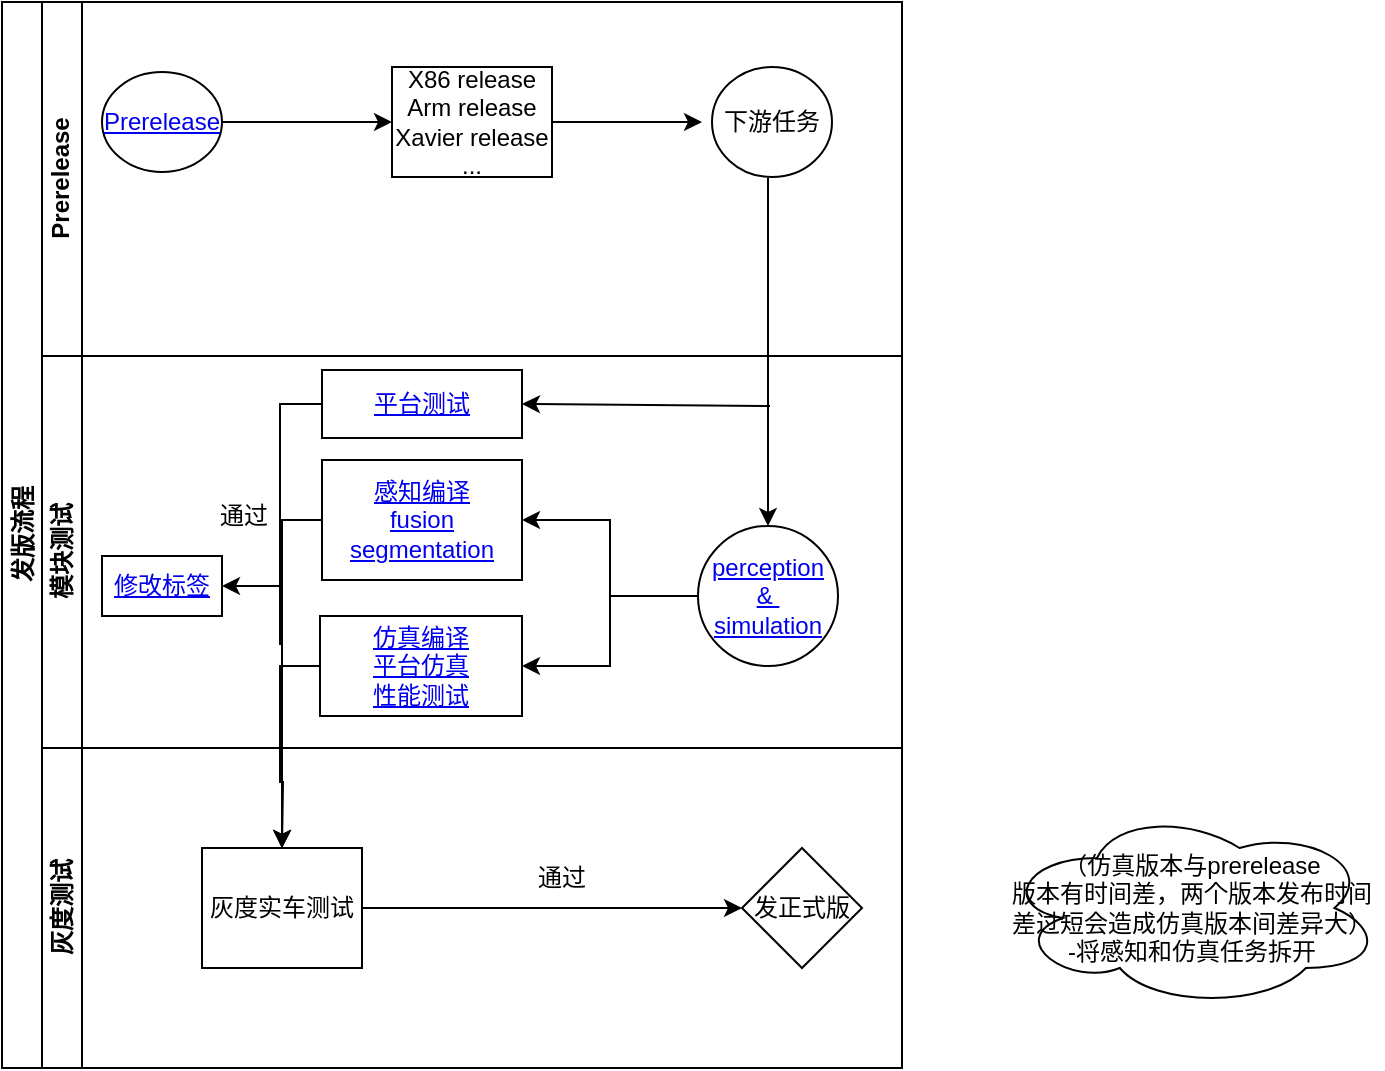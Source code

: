 <mxfile version="21.1.7" type="github">
  <diagram id="prtHgNgQTEPvFCAcTncT" name="Page-1">
    <mxGraphModel dx="1225" dy="738" grid="0" gridSize="10" guides="1" tooltips="1" connect="1" arrows="1" fold="1" page="1" pageScale="1" pageWidth="827" pageHeight="1169" math="0" shadow="0">
      <root>
        <mxCell id="0" />
        <mxCell id="1" parent="0" />
        <mxCell id="dNxyNK7c78bLwvsdeMH5-19" value="发版流程&lt;br&gt;" style="swimlane;html=1;childLayout=stackLayout;resizeParent=1;resizeParentMax=0;horizontal=0;startSize=20;horizontalStack=0;" parent="1" vertex="1">
          <mxGeometry x="120" y="237" width="450" height="533" as="geometry" />
        </mxCell>
        <mxCell id="dNxyNK7c78bLwvsdeMH5-20" value="Prerelease&lt;br&gt;" style="swimlane;html=1;startSize=20;horizontal=0;" parent="dNxyNK7c78bLwvsdeMH5-19" vertex="1">
          <mxGeometry x="20" width="430" height="177" as="geometry" />
        </mxCell>
        <mxCell id="dNxyNK7c78bLwvsdeMH5-25" value="" style="edgeStyle=orthogonalEdgeStyle;rounded=0;orthogonalLoop=1;jettySize=auto;html=1;" parent="dNxyNK7c78bLwvsdeMH5-20" source="dNxyNK7c78bLwvsdeMH5-23" target="dNxyNK7c78bLwvsdeMH5-24" edge="1">
          <mxGeometry relative="1" as="geometry" />
        </mxCell>
        <mxCell id="dNxyNK7c78bLwvsdeMH5-23" value="&lt;a href=&quot;http://jenkins.autowise.ai/job/aw_autowise_prerelease/&quot;&gt;Prerelease&lt;/a&gt;" style="ellipse;whiteSpace=wrap;html=1;" parent="dNxyNK7c78bLwvsdeMH5-20" vertex="1">
          <mxGeometry x="30" y="35" width="60" height="50" as="geometry" />
        </mxCell>
        <mxCell id="paGthWQcGo8uKa_LO1mT-5" style="edgeStyle=orthogonalEdgeStyle;rounded=0;orthogonalLoop=1;jettySize=auto;html=1;" parent="dNxyNK7c78bLwvsdeMH5-20" source="dNxyNK7c78bLwvsdeMH5-24" edge="1">
          <mxGeometry relative="1" as="geometry">
            <mxPoint x="330" y="60" as="targetPoint" />
          </mxGeometry>
        </mxCell>
        <mxCell id="dNxyNK7c78bLwvsdeMH5-24" value="X86 release&lt;br&gt;Arm release&lt;br&gt;Xavier release&lt;br&gt;..." style="rounded=0;whiteSpace=wrap;html=1;fontFamily=Helvetica;fontSize=12;fontColor=#000000;align=center;" parent="dNxyNK7c78bLwvsdeMH5-20" vertex="1">
          <mxGeometry x="175" y="32.5" width="80" height="55" as="geometry" />
        </mxCell>
        <mxCell id="dNxyNK7c78bLwvsdeMH5-32" value="下游任务" style="ellipse;whiteSpace=wrap;html=1;" parent="dNxyNK7c78bLwvsdeMH5-20" vertex="1">
          <mxGeometry x="335" y="32.5" width="60" height="55" as="geometry" />
        </mxCell>
        <mxCell id="paGthWQcGo8uKa_LO1mT-13" style="edgeStyle=orthogonalEdgeStyle;rounded=0;orthogonalLoop=1;jettySize=auto;html=1;exitX=0;exitY=0.5;exitDx=0;exitDy=0;" parent="dNxyNK7c78bLwvsdeMH5-19" source="paGthWQcGo8uKa_LO1mT-8" edge="1">
          <mxGeometry relative="1" as="geometry">
            <mxPoint x="140" y="423" as="targetPoint" />
          </mxGeometry>
        </mxCell>
        <mxCell id="paGthWQcGo8uKa_LO1mT-6" style="edgeStyle=orthogonalEdgeStyle;rounded=0;orthogonalLoop=1;jettySize=auto;html=1;entryX=0.5;entryY=0;entryDx=0;entryDy=0;" parent="dNxyNK7c78bLwvsdeMH5-19" target="paGthWQcGo8uKa_LO1mT-7" edge="1">
          <mxGeometry relative="1" as="geometry">
            <mxPoint x="362" y="140.5" as="targetPoint" />
            <mxPoint x="383" y="91" as="sourcePoint" />
            <Array as="points">
              <mxPoint x="383" y="88" />
              <mxPoint x="383" y="150" />
              <mxPoint x="385" y="150" />
            </Array>
          </mxGeometry>
        </mxCell>
        <mxCell id="dNxyNK7c78bLwvsdeMH5-21" value="模块测试&lt;br&gt;" style="swimlane;html=1;startSize=20;horizontal=0;" parent="dNxyNK7c78bLwvsdeMH5-19" vertex="1">
          <mxGeometry x="20" y="177" width="430" height="196" as="geometry" />
        </mxCell>
        <mxCell id="dNxyNK7c78bLwvsdeMH5-26" value="&lt;a href=&quot;http://jenkins.autowise.ai/job/aw_perception_benchmark_release/&quot;&gt;感知编译&lt;/a&gt;&lt;br&gt;&lt;a href=&quot;http://jenkins.autowise.ai/job/aw_perception_benchmark_fusion/&quot;&gt;fusion&lt;/a&gt;&lt;br&gt;&lt;a href=&quot;http://jenkins.autowise.ai/job/aw_perception_benchmark_segmentation/&quot;&gt;segmentation&lt;/a&gt;" style="rounded=0;whiteSpace=wrap;html=1;fontFamily=Helvetica;fontSize=12;fontColor=#000000;align=center;" parent="dNxyNK7c78bLwvsdeMH5-21" vertex="1">
          <mxGeometry x="140" y="52" width="100" height="60" as="geometry" />
        </mxCell>
        <mxCell id="paGthWQcGo8uKa_LO1mT-9" style="edgeStyle=orthogonalEdgeStyle;rounded=0;orthogonalLoop=1;jettySize=auto;html=1;entryX=1;entryY=0.5;entryDx=0;entryDy=0;" parent="dNxyNK7c78bLwvsdeMH5-21" source="paGthWQcGo8uKa_LO1mT-7" target="dNxyNK7c78bLwvsdeMH5-26" edge="1">
          <mxGeometry relative="1" as="geometry" />
        </mxCell>
        <mxCell id="paGthWQcGo8uKa_LO1mT-10" style="edgeStyle=orthogonalEdgeStyle;rounded=0;orthogonalLoop=1;jettySize=auto;html=1;exitX=0;exitY=0.5;exitDx=0;exitDy=0;entryX=1;entryY=0.5;entryDx=0;entryDy=0;" parent="dNxyNK7c78bLwvsdeMH5-21" source="paGthWQcGo8uKa_LO1mT-7" target="paGthWQcGo8uKa_LO1mT-8" edge="1">
          <mxGeometry relative="1" as="geometry" />
        </mxCell>
        <mxCell id="paGthWQcGo8uKa_LO1mT-7" value="&lt;a href=&quot;http://jenkins.autowise.ai/job/aw_autowise_prerelease_simulation_perception&quot;&gt;perception &amp;amp;&amp;nbsp;&lt;br&gt;simulation&lt;/a&gt;" style="ellipse;whiteSpace=wrap;html=1;" parent="dNxyNK7c78bLwvsdeMH5-21" vertex="1">
          <mxGeometry x="328" y="85" width="70" height="70" as="geometry" />
        </mxCell>
        <mxCell id="paGthWQcGo8uKa_LO1mT-8" value="&lt;a href=&quot;http://jenkins.autowise.ai/job/aw_simulation_release/&quot;&gt;仿真编译&lt;/a&gt;&lt;br&gt;&lt;a href=&quot;http://jenkins.autowise.ai/job/aw_autowise_regression_platform_test/&quot;&gt;平台仿真&lt;/a&gt;&lt;br&gt;&lt;a href=&quot;http://jenkins.autowise.ai/job/aw_autowise_monitor/&quot;&gt;性能测试&lt;/a&gt;" style="rounded=0;whiteSpace=wrap;html=1;fontFamily=Helvetica;fontSize=12;fontColor=#000000;align=center;" parent="dNxyNK7c78bLwvsdeMH5-21" vertex="1">
          <mxGeometry x="139" y="130" width="101" height="50" as="geometry" />
        </mxCell>
        <mxCell id="paGthWQcGo8uKa_LO1mT-15" value="&lt;a href=&quot;http://jenkins.autowise.ai/job/aw_autowise_version_label/&quot;&gt;修改标签&lt;/a&gt;" style="rounded=0;whiteSpace=wrap;html=1;" parent="dNxyNK7c78bLwvsdeMH5-21" vertex="1">
          <mxGeometry x="30" y="100" width="60" height="30" as="geometry" />
        </mxCell>
        <mxCell id="paGthWQcGo8uKa_LO1mT-16" value="" style="endArrow=classic;html=1;rounded=0;entryX=1;entryY=0.5;entryDx=0;entryDy=0;" parent="dNxyNK7c78bLwvsdeMH5-21" target="paGthWQcGo8uKa_LO1mT-15" edge="1">
          <mxGeometry width="50" height="50" relative="1" as="geometry">
            <mxPoint x="120" y="115" as="sourcePoint" />
            <mxPoint x="100" y="100" as="targetPoint" />
          </mxGeometry>
        </mxCell>
        <mxCell id="paGthWQcGo8uKa_LO1mT-17" value="通过" style="text;html=1;strokeColor=none;fillColor=none;align=center;verticalAlign=middle;whiteSpace=wrap;rounded=0;" parent="dNxyNK7c78bLwvsdeMH5-21" vertex="1">
          <mxGeometry x="71" y="65" width="60" height="30" as="geometry" />
        </mxCell>
        <mxCell id="Bg97Y_3P5Fy_UihjfmW1-1" value="&lt;a href=&quot;http://jenkins.autowise.ai/job/autowise_platform_node_test/&quot;&gt;平台测试&lt;/a&gt;" style="rounded=0;whiteSpace=wrap;html=1;" vertex="1" parent="dNxyNK7c78bLwvsdeMH5-21">
          <mxGeometry x="140" y="7" width="100" height="34" as="geometry" />
        </mxCell>
        <mxCell id="Bg97Y_3P5Fy_UihjfmW1-2" value="" style="endArrow=classic;html=1;rounded=0;entryX=1;entryY=0.5;entryDx=0;entryDy=0;" edge="1" parent="dNxyNK7c78bLwvsdeMH5-21" target="Bg97Y_3P5Fy_UihjfmW1-1">
          <mxGeometry width="50" height="50" relative="1" as="geometry">
            <mxPoint x="364" y="25" as="sourcePoint" />
            <mxPoint x="277" y="27" as="targetPoint" />
          </mxGeometry>
        </mxCell>
        <mxCell id="dNxyNK7c78bLwvsdeMH5-22" value="灰度测试&lt;br&gt;" style="swimlane;html=1;startSize=20;horizontal=0;" parent="dNxyNK7c78bLwvsdeMH5-19" vertex="1">
          <mxGeometry x="20" y="373" width="430" height="160" as="geometry" />
        </mxCell>
        <mxCell id="dNxyNK7c78bLwvsdeMH5-37" value="" style="edgeStyle=orthogonalEdgeStyle;rounded=0;orthogonalLoop=1;jettySize=auto;html=1;endArrow=classic;endFill=1;" parent="dNxyNK7c78bLwvsdeMH5-22" source="dNxyNK7c78bLwvsdeMH5-34" target="dNxyNK7c78bLwvsdeMH5-36" edge="1">
          <mxGeometry relative="1" as="geometry" />
        </mxCell>
        <mxCell id="dNxyNK7c78bLwvsdeMH5-34" value="灰度实车测试" style="rounded=0;whiteSpace=wrap;html=1;fontFamily=Helvetica;fontSize=12;fontColor=#000000;align=center;" parent="dNxyNK7c78bLwvsdeMH5-22" vertex="1">
          <mxGeometry x="80" y="50" width="80" height="60" as="geometry" />
        </mxCell>
        <mxCell id="dNxyNK7c78bLwvsdeMH5-36" value="发正式版" style="rhombus;whiteSpace=wrap;html=1;fontFamily=Helvetica;fontSize=12;fontColor=#000000;align=center;" parent="dNxyNK7c78bLwvsdeMH5-22" vertex="1">
          <mxGeometry x="350" y="50" width="60" height="60" as="geometry" />
        </mxCell>
        <mxCell id="paGthWQcGo8uKa_LO1mT-18" value="通过" style="text;html=1;strokeColor=none;fillColor=none;align=center;verticalAlign=middle;whiteSpace=wrap;rounded=0;" parent="dNxyNK7c78bLwvsdeMH5-22" vertex="1">
          <mxGeometry x="230" y="50" width="60" height="30" as="geometry" />
        </mxCell>
        <mxCell id="Bg97Y_3P5Fy_UihjfmW1-3" style="edgeStyle=orthogonalEdgeStyle;rounded=0;orthogonalLoop=1;jettySize=auto;html=1;exitX=0;exitY=0.5;exitDx=0;exitDy=0;entryX=0.5;entryY=0;entryDx=0;entryDy=0;" edge="1" parent="dNxyNK7c78bLwvsdeMH5-19" source="Bg97Y_3P5Fy_UihjfmW1-1" target="dNxyNK7c78bLwvsdeMH5-34">
          <mxGeometry relative="1" as="geometry">
            <mxPoint x="128.237" y="214.156" as="targetPoint" />
            <Array as="points">
              <mxPoint x="139" y="201" />
              <mxPoint x="139" y="321" />
              <mxPoint x="140" y="321" />
            </Array>
          </mxGeometry>
        </mxCell>
        <mxCell id="paGthWQcGo8uKa_LO1mT-14" style="edgeStyle=orthogonalEdgeStyle;rounded=0;orthogonalLoop=1;jettySize=auto;html=1;exitX=0;exitY=0.5;exitDx=0;exitDy=0;entryX=0.5;entryY=0;entryDx=0;entryDy=0;" parent="dNxyNK7c78bLwvsdeMH5-19" source="dNxyNK7c78bLwvsdeMH5-26" edge="1" target="dNxyNK7c78bLwvsdeMH5-34">
          <mxGeometry relative="1" as="geometry">
            <mxPoint x="140" y="367" as="targetPoint" />
          </mxGeometry>
        </mxCell>
        <mxCell id="paGthWQcGo8uKa_LO1mT-11" value="（仿真版本与prerelease&lt;br&gt;版本有时间差，两个版本发布时间差过短会造成仿真版本间差异大）&lt;br&gt;-将感知和仿真任务拆开" style="ellipse;shape=cloud;whiteSpace=wrap;html=1;" parent="1" vertex="1">
          <mxGeometry x="620" y="640" width="190" height="100" as="geometry" />
        </mxCell>
      </root>
    </mxGraphModel>
  </diagram>
</mxfile>
